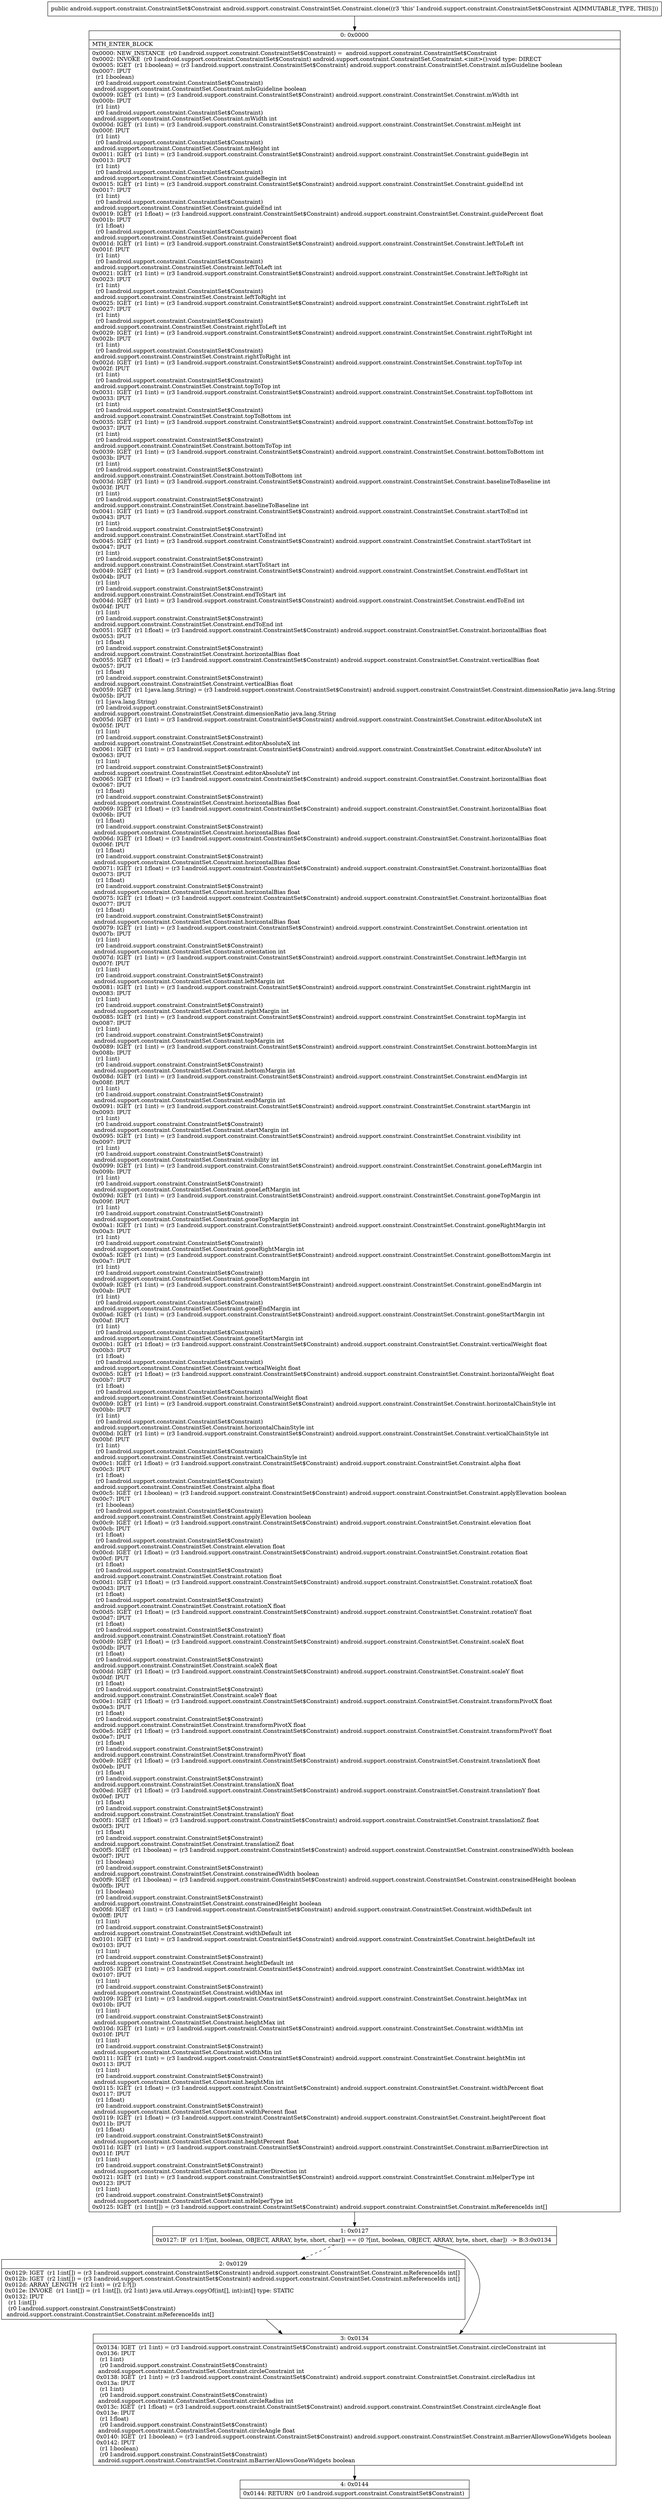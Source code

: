 digraph "CFG forandroid.support.constraint.ConstraintSet.Constraint.clone()Landroid\/support\/constraint\/ConstraintSet$Constraint;" {
Node_0 [shape=record,label="{0\:\ 0x0000|MTH_ENTER_BLOCK\l|0x0000: NEW_INSTANCE  (r0 I:android.support.constraint.ConstraintSet$Constraint) =  android.support.constraint.ConstraintSet$Constraint \l0x0002: INVOKE  (r0 I:android.support.constraint.ConstraintSet$Constraint) android.support.constraint.ConstraintSet.Constraint.\<init\>():void type: DIRECT \l0x0005: IGET  (r1 I:boolean) = (r3 I:android.support.constraint.ConstraintSet$Constraint) android.support.constraint.ConstraintSet.Constraint.mIsGuideline boolean \l0x0007: IPUT  \l  (r1 I:boolean)\l  (r0 I:android.support.constraint.ConstraintSet$Constraint)\l android.support.constraint.ConstraintSet.Constraint.mIsGuideline boolean \l0x0009: IGET  (r1 I:int) = (r3 I:android.support.constraint.ConstraintSet$Constraint) android.support.constraint.ConstraintSet.Constraint.mWidth int \l0x000b: IPUT  \l  (r1 I:int)\l  (r0 I:android.support.constraint.ConstraintSet$Constraint)\l android.support.constraint.ConstraintSet.Constraint.mWidth int \l0x000d: IGET  (r1 I:int) = (r3 I:android.support.constraint.ConstraintSet$Constraint) android.support.constraint.ConstraintSet.Constraint.mHeight int \l0x000f: IPUT  \l  (r1 I:int)\l  (r0 I:android.support.constraint.ConstraintSet$Constraint)\l android.support.constraint.ConstraintSet.Constraint.mHeight int \l0x0011: IGET  (r1 I:int) = (r3 I:android.support.constraint.ConstraintSet$Constraint) android.support.constraint.ConstraintSet.Constraint.guideBegin int \l0x0013: IPUT  \l  (r1 I:int)\l  (r0 I:android.support.constraint.ConstraintSet$Constraint)\l android.support.constraint.ConstraintSet.Constraint.guideBegin int \l0x0015: IGET  (r1 I:int) = (r3 I:android.support.constraint.ConstraintSet$Constraint) android.support.constraint.ConstraintSet.Constraint.guideEnd int \l0x0017: IPUT  \l  (r1 I:int)\l  (r0 I:android.support.constraint.ConstraintSet$Constraint)\l android.support.constraint.ConstraintSet.Constraint.guideEnd int \l0x0019: IGET  (r1 I:float) = (r3 I:android.support.constraint.ConstraintSet$Constraint) android.support.constraint.ConstraintSet.Constraint.guidePercent float \l0x001b: IPUT  \l  (r1 I:float)\l  (r0 I:android.support.constraint.ConstraintSet$Constraint)\l android.support.constraint.ConstraintSet.Constraint.guidePercent float \l0x001d: IGET  (r1 I:int) = (r3 I:android.support.constraint.ConstraintSet$Constraint) android.support.constraint.ConstraintSet.Constraint.leftToLeft int \l0x001f: IPUT  \l  (r1 I:int)\l  (r0 I:android.support.constraint.ConstraintSet$Constraint)\l android.support.constraint.ConstraintSet.Constraint.leftToLeft int \l0x0021: IGET  (r1 I:int) = (r3 I:android.support.constraint.ConstraintSet$Constraint) android.support.constraint.ConstraintSet.Constraint.leftToRight int \l0x0023: IPUT  \l  (r1 I:int)\l  (r0 I:android.support.constraint.ConstraintSet$Constraint)\l android.support.constraint.ConstraintSet.Constraint.leftToRight int \l0x0025: IGET  (r1 I:int) = (r3 I:android.support.constraint.ConstraintSet$Constraint) android.support.constraint.ConstraintSet.Constraint.rightToLeft int \l0x0027: IPUT  \l  (r1 I:int)\l  (r0 I:android.support.constraint.ConstraintSet$Constraint)\l android.support.constraint.ConstraintSet.Constraint.rightToLeft int \l0x0029: IGET  (r1 I:int) = (r3 I:android.support.constraint.ConstraintSet$Constraint) android.support.constraint.ConstraintSet.Constraint.rightToRight int \l0x002b: IPUT  \l  (r1 I:int)\l  (r0 I:android.support.constraint.ConstraintSet$Constraint)\l android.support.constraint.ConstraintSet.Constraint.rightToRight int \l0x002d: IGET  (r1 I:int) = (r3 I:android.support.constraint.ConstraintSet$Constraint) android.support.constraint.ConstraintSet.Constraint.topToTop int \l0x002f: IPUT  \l  (r1 I:int)\l  (r0 I:android.support.constraint.ConstraintSet$Constraint)\l android.support.constraint.ConstraintSet.Constraint.topToTop int \l0x0031: IGET  (r1 I:int) = (r3 I:android.support.constraint.ConstraintSet$Constraint) android.support.constraint.ConstraintSet.Constraint.topToBottom int \l0x0033: IPUT  \l  (r1 I:int)\l  (r0 I:android.support.constraint.ConstraintSet$Constraint)\l android.support.constraint.ConstraintSet.Constraint.topToBottom int \l0x0035: IGET  (r1 I:int) = (r3 I:android.support.constraint.ConstraintSet$Constraint) android.support.constraint.ConstraintSet.Constraint.bottomToTop int \l0x0037: IPUT  \l  (r1 I:int)\l  (r0 I:android.support.constraint.ConstraintSet$Constraint)\l android.support.constraint.ConstraintSet.Constraint.bottomToTop int \l0x0039: IGET  (r1 I:int) = (r3 I:android.support.constraint.ConstraintSet$Constraint) android.support.constraint.ConstraintSet.Constraint.bottomToBottom int \l0x003b: IPUT  \l  (r1 I:int)\l  (r0 I:android.support.constraint.ConstraintSet$Constraint)\l android.support.constraint.ConstraintSet.Constraint.bottomToBottom int \l0x003d: IGET  (r1 I:int) = (r3 I:android.support.constraint.ConstraintSet$Constraint) android.support.constraint.ConstraintSet.Constraint.baselineToBaseline int \l0x003f: IPUT  \l  (r1 I:int)\l  (r0 I:android.support.constraint.ConstraintSet$Constraint)\l android.support.constraint.ConstraintSet.Constraint.baselineToBaseline int \l0x0041: IGET  (r1 I:int) = (r3 I:android.support.constraint.ConstraintSet$Constraint) android.support.constraint.ConstraintSet.Constraint.startToEnd int \l0x0043: IPUT  \l  (r1 I:int)\l  (r0 I:android.support.constraint.ConstraintSet$Constraint)\l android.support.constraint.ConstraintSet.Constraint.startToEnd int \l0x0045: IGET  (r1 I:int) = (r3 I:android.support.constraint.ConstraintSet$Constraint) android.support.constraint.ConstraintSet.Constraint.startToStart int \l0x0047: IPUT  \l  (r1 I:int)\l  (r0 I:android.support.constraint.ConstraintSet$Constraint)\l android.support.constraint.ConstraintSet.Constraint.startToStart int \l0x0049: IGET  (r1 I:int) = (r3 I:android.support.constraint.ConstraintSet$Constraint) android.support.constraint.ConstraintSet.Constraint.endToStart int \l0x004b: IPUT  \l  (r1 I:int)\l  (r0 I:android.support.constraint.ConstraintSet$Constraint)\l android.support.constraint.ConstraintSet.Constraint.endToStart int \l0x004d: IGET  (r1 I:int) = (r3 I:android.support.constraint.ConstraintSet$Constraint) android.support.constraint.ConstraintSet.Constraint.endToEnd int \l0x004f: IPUT  \l  (r1 I:int)\l  (r0 I:android.support.constraint.ConstraintSet$Constraint)\l android.support.constraint.ConstraintSet.Constraint.endToEnd int \l0x0051: IGET  (r1 I:float) = (r3 I:android.support.constraint.ConstraintSet$Constraint) android.support.constraint.ConstraintSet.Constraint.horizontalBias float \l0x0053: IPUT  \l  (r1 I:float)\l  (r0 I:android.support.constraint.ConstraintSet$Constraint)\l android.support.constraint.ConstraintSet.Constraint.horizontalBias float \l0x0055: IGET  (r1 I:float) = (r3 I:android.support.constraint.ConstraintSet$Constraint) android.support.constraint.ConstraintSet.Constraint.verticalBias float \l0x0057: IPUT  \l  (r1 I:float)\l  (r0 I:android.support.constraint.ConstraintSet$Constraint)\l android.support.constraint.ConstraintSet.Constraint.verticalBias float \l0x0059: IGET  (r1 I:java.lang.String) = (r3 I:android.support.constraint.ConstraintSet$Constraint) android.support.constraint.ConstraintSet.Constraint.dimensionRatio java.lang.String \l0x005b: IPUT  \l  (r1 I:java.lang.String)\l  (r0 I:android.support.constraint.ConstraintSet$Constraint)\l android.support.constraint.ConstraintSet.Constraint.dimensionRatio java.lang.String \l0x005d: IGET  (r1 I:int) = (r3 I:android.support.constraint.ConstraintSet$Constraint) android.support.constraint.ConstraintSet.Constraint.editorAbsoluteX int \l0x005f: IPUT  \l  (r1 I:int)\l  (r0 I:android.support.constraint.ConstraintSet$Constraint)\l android.support.constraint.ConstraintSet.Constraint.editorAbsoluteX int \l0x0061: IGET  (r1 I:int) = (r3 I:android.support.constraint.ConstraintSet$Constraint) android.support.constraint.ConstraintSet.Constraint.editorAbsoluteY int \l0x0063: IPUT  \l  (r1 I:int)\l  (r0 I:android.support.constraint.ConstraintSet$Constraint)\l android.support.constraint.ConstraintSet.Constraint.editorAbsoluteY int \l0x0065: IGET  (r1 I:float) = (r3 I:android.support.constraint.ConstraintSet$Constraint) android.support.constraint.ConstraintSet.Constraint.horizontalBias float \l0x0067: IPUT  \l  (r1 I:float)\l  (r0 I:android.support.constraint.ConstraintSet$Constraint)\l android.support.constraint.ConstraintSet.Constraint.horizontalBias float \l0x0069: IGET  (r1 I:float) = (r3 I:android.support.constraint.ConstraintSet$Constraint) android.support.constraint.ConstraintSet.Constraint.horizontalBias float \l0x006b: IPUT  \l  (r1 I:float)\l  (r0 I:android.support.constraint.ConstraintSet$Constraint)\l android.support.constraint.ConstraintSet.Constraint.horizontalBias float \l0x006d: IGET  (r1 I:float) = (r3 I:android.support.constraint.ConstraintSet$Constraint) android.support.constraint.ConstraintSet.Constraint.horizontalBias float \l0x006f: IPUT  \l  (r1 I:float)\l  (r0 I:android.support.constraint.ConstraintSet$Constraint)\l android.support.constraint.ConstraintSet.Constraint.horizontalBias float \l0x0071: IGET  (r1 I:float) = (r3 I:android.support.constraint.ConstraintSet$Constraint) android.support.constraint.ConstraintSet.Constraint.horizontalBias float \l0x0073: IPUT  \l  (r1 I:float)\l  (r0 I:android.support.constraint.ConstraintSet$Constraint)\l android.support.constraint.ConstraintSet.Constraint.horizontalBias float \l0x0075: IGET  (r1 I:float) = (r3 I:android.support.constraint.ConstraintSet$Constraint) android.support.constraint.ConstraintSet.Constraint.horizontalBias float \l0x0077: IPUT  \l  (r1 I:float)\l  (r0 I:android.support.constraint.ConstraintSet$Constraint)\l android.support.constraint.ConstraintSet.Constraint.horizontalBias float \l0x0079: IGET  (r1 I:int) = (r3 I:android.support.constraint.ConstraintSet$Constraint) android.support.constraint.ConstraintSet.Constraint.orientation int \l0x007b: IPUT  \l  (r1 I:int)\l  (r0 I:android.support.constraint.ConstraintSet$Constraint)\l android.support.constraint.ConstraintSet.Constraint.orientation int \l0x007d: IGET  (r1 I:int) = (r3 I:android.support.constraint.ConstraintSet$Constraint) android.support.constraint.ConstraintSet.Constraint.leftMargin int \l0x007f: IPUT  \l  (r1 I:int)\l  (r0 I:android.support.constraint.ConstraintSet$Constraint)\l android.support.constraint.ConstraintSet.Constraint.leftMargin int \l0x0081: IGET  (r1 I:int) = (r3 I:android.support.constraint.ConstraintSet$Constraint) android.support.constraint.ConstraintSet.Constraint.rightMargin int \l0x0083: IPUT  \l  (r1 I:int)\l  (r0 I:android.support.constraint.ConstraintSet$Constraint)\l android.support.constraint.ConstraintSet.Constraint.rightMargin int \l0x0085: IGET  (r1 I:int) = (r3 I:android.support.constraint.ConstraintSet$Constraint) android.support.constraint.ConstraintSet.Constraint.topMargin int \l0x0087: IPUT  \l  (r1 I:int)\l  (r0 I:android.support.constraint.ConstraintSet$Constraint)\l android.support.constraint.ConstraintSet.Constraint.topMargin int \l0x0089: IGET  (r1 I:int) = (r3 I:android.support.constraint.ConstraintSet$Constraint) android.support.constraint.ConstraintSet.Constraint.bottomMargin int \l0x008b: IPUT  \l  (r1 I:int)\l  (r0 I:android.support.constraint.ConstraintSet$Constraint)\l android.support.constraint.ConstraintSet.Constraint.bottomMargin int \l0x008d: IGET  (r1 I:int) = (r3 I:android.support.constraint.ConstraintSet$Constraint) android.support.constraint.ConstraintSet.Constraint.endMargin int \l0x008f: IPUT  \l  (r1 I:int)\l  (r0 I:android.support.constraint.ConstraintSet$Constraint)\l android.support.constraint.ConstraintSet.Constraint.endMargin int \l0x0091: IGET  (r1 I:int) = (r3 I:android.support.constraint.ConstraintSet$Constraint) android.support.constraint.ConstraintSet.Constraint.startMargin int \l0x0093: IPUT  \l  (r1 I:int)\l  (r0 I:android.support.constraint.ConstraintSet$Constraint)\l android.support.constraint.ConstraintSet.Constraint.startMargin int \l0x0095: IGET  (r1 I:int) = (r3 I:android.support.constraint.ConstraintSet$Constraint) android.support.constraint.ConstraintSet.Constraint.visibility int \l0x0097: IPUT  \l  (r1 I:int)\l  (r0 I:android.support.constraint.ConstraintSet$Constraint)\l android.support.constraint.ConstraintSet.Constraint.visibility int \l0x0099: IGET  (r1 I:int) = (r3 I:android.support.constraint.ConstraintSet$Constraint) android.support.constraint.ConstraintSet.Constraint.goneLeftMargin int \l0x009b: IPUT  \l  (r1 I:int)\l  (r0 I:android.support.constraint.ConstraintSet$Constraint)\l android.support.constraint.ConstraintSet.Constraint.goneLeftMargin int \l0x009d: IGET  (r1 I:int) = (r3 I:android.support.constraint.ConstraintSet$Constraint) android.support.constraint.ConstraintSet.Constraint.goneTopMargin int \l0x009f: IPUT  \l  (r1 I:int)\l  (r0 I:android.support.constraint.ConstraintSet$Constraint)\l android.support.constraint.ConstraintSet.Constraint.goneTopMargin int \l0x00a1: IGET  (r1 I:int) = (r3 I:android.support.constraint.ConstraintSet$Constraint) android.support.constraint.ConstraintSet.Constraint.goneRightMargin int \l0x00a3: IPUT  \l  (r1 I:int)\l  (r0 I:android.support.constraint.ConstraintSet$Constraint)\l android.support.constraint.ConstraintSet.Constraint.goneRightMargin int \l0x00a5: IGET  (r1 I:int) = (r3 I:android.support.constraint.ConstraintSet$Constraint) android.support.constraint.ConstraintSet.Constraint.goneBottomMargin int \l0x00a7: IPUT  \l  (r1 I:int)\l  (r0 I:android.support.constraint.ConstraintSet$Constraint)\l android.support.constraint.ConstraintSet.Constraint.goneBottomMargin int \l0x00a9: IGET  (r1 I:int) = (r3 I:android.support.constraint.ConstraintSet$Constraint) android.support.constraint.ConstraintSet.Constraint.goneEndMargin int \l0x00ab: IPUT  \l  (r1 I:int)\l  (r0 I:android.support.constraint.ConstraintSet$Constraint)\l android.support.constraint.ConstraintSet.Constraint.goneEndMargin int \l0x00ad: IGET  (r1 I:int) = (r3 I:android.support.constraint.ConstraintSet$Constraint) android.support.constraint.ConstraintSet.Constraint.goneStartMargin int \l0x00af: IPUT  \l  (r1 I:int)\l  (r0 I:android.support.constraint.ConstraintSet$Constraint)\l android.support.constraint.ConstraintSet.Constraint.goneStartMargin int \l0x00b1: IGET  (r1 I:float) = (r3 I:android.support.constraint.ConstraintSet$Constraint) android.support.constraint.ConstraintSet.Constraint.verticalWeight float \l0x00b3: IPUT  \l  (r1 I:float)\l  (r0 I:android.support.constraint.ConstraintSet$Constraint)\l android.support.constraint.ConstraintSet.Constraint.verticalWeight float \l0x00b5: IGET  (r1 I:float) = (r3 I:android.support.constraint.ConstraintSet$Constraint) android.support.constraint.ConstraintSet.Constraint.horizontalWeight float \l0x00b7: IPUT  \l  (r1 I:float)\l  (r0 I:android.support.constraint.ConstraintSet$Constraint)\l android.support.constraint.ConstraintSet.Constraint.horizontalWeight float \l0x00b9: IGET  (r1 I:int) = (r3 I:android.support.constraint.ConstraintSet$Constraint) android.support.constraint.ConstraintSet.Constraint.horizontalChainStyle int \l0x00bb: IPUT  \l  (r1 I:int)\l  (r0 I:android.support.constraint.ConstraintSet$Constraint)\l android.support.constraint.ConstraintSet.Constraint.horizontalChainStyle int \l0x00bd: IGET  (r1 I:int) = (r3 I:android.support.constraint.ConstraintSet$Constraint) android.support.constraint.ConstraintSet.Constraint.verticalChainStyle int \l0x00bf: IPUT  \l  (r1 I:int)\l  (r0 I:android.support.constraint.ConstraintSet$Constraint)\l android.support.constraint.ConstraintSet.Constraint.verticalChainStyle int \l0x00c1: IGET  (r1 I:float) = (r3 I:android.support.constraint.ConstraintSet$Constraint) android.support.constraint.ConstraintSet.Constraint.alpha float \l0x00c3: IPUT  \l  (r1 I:float)\l  (r0 I:android.support.constraint.ConstraintSet$Constraint)\l android.support.constraint.ConstraintSet.Constraint.alpha float \l0x00c5: IGET  (r1 I:boolean) = (r3 I:android.support.constraint.ConstraintSet$Constraint) android.support.constraint.ConstraintSet.Constraint.applyElevation boolean \l0x00c7: IPUT  \l  (r1 I:boolean)\l  (r0 I:android.support.constraint.ConstraintSet$Constraint)\l android.support.constraint.ConstraintSet.Constraint.applyElevation boolean \l0x00c9: IGET  (r1 I:float) = (r3 I:android.support.constraint.ConstraintSet$Constraint) android.support.constraint.ConstraintSet.Constraint.elevation float \l0x00cb: IPUT  \l  (r1 I:float)\l  (r0 I:android.support.constraint.ConstraintSet$Constraint)\l android.support.constraint.ConstraintSet.Constraint.elevation float \l0x00cd: IGET  (r1 I:float) = (r3 I:android.support.constraint.ConstraintSet$Constraint) android.support.constraint.ConstraintSet.Constraint.rotation float \l0x00cf: IPUT  \l  (r1 I:float)\l  (r0 I:android.support.constraint.ConstraintSet$Constraint)\l android.support.constraint.ConstraintSet.Constraint.rotation float \l0x00d1: IGET  (r1 I:float) = (r3 I:android.support.constraint.ConstraintSet$Constraint) android.support.constraint.ConstraintSet.Constraint.rotationX float \l0x00d3: IPUT  \l  (r1 I:float)\l  (r0 I:android.support.constraint.ConstraintSet$Constraint)\l android.support.constraint.ConstraintSet.Constraint.rotationX float \l0x00d5: IGET  (r1 I:float) = (r3 I:android.support.constraint.ConstraintSet$Constraint) android.support.constraint.ConstraintSet.Constraint.rotationY float \l0x00d7: IPUT  \l  (r1 I:float)\l  (r0 I:android.support.constraint.ConstraintSet$Constraint)\l android.support.constraint.ConstraintSet.Constraint.rotationY float \l0x00d9: IGET  (r1 I:float) = (r3 I:android.support.constraint.ConstraintSet$Constraint) android.support.constraint.ConstraintSet.Constraint.scaleX float \l0x00db: IPUT  \l  (r1 I:float)\l  (r0 I:android.support.constraint.ConstraintSet$Constraint)\l android.support.constraint.ConstraintSet.Constraint.scaleX float \l0x00dd: IGET  (r1 I:float) = (r3 I:android.support.constraint.ConstraintSet$Constraint) android.support.constraint.ConstraintSet.Constraint.scaleY float \l0x00df: IPUT  \l  (r1 I:float)\l  (r0 I:android.support.constraint.ConstraintSet$Constraint)\l android.support.constraint.ConstraintSet.Constraint.scaleY float \l0x00e1: IGET  (r1 I:float) = (r3 I:android.support.constraint.ConstraintSet$Constraint) android.support.constraint.ConstraintSet.Constraint.transformPivotX float \l0x00e3: IPUT  \l  (r1 I:float)\l  (r0 I:android.support.constraint.ConstraintSet$Constraint)\l android.support.constraint.ConstraintSet.Constraint.transformPivotX float \l0x00e5: IGET  (r1 I:float) = (r3 I:android.support.constraint.ConstraintSet$Constraint) android.support.constraint.ConstraintSet.Constraint.transformPivotY float \l0x00e7: IPUT  \l  (r1 I:float)\l  (r0 I:android.support.constraint.ConstraintSet$Constraint)\l android.support.constraint.ConstraintSet.Constraint.transformPivotY float \l0x00e9: IGET  (r1 I:float) = (r3 I:android.support.constraint.ConstraintSet$Constraint) android.support.constraint.ConstraintSet.Constraint.translationX float \l0x00eb: IPUT  \l  (r1 I:float)\l  (r0 I:android.support.constraint.ConstraintSet$Constraint)\l android.support.constraint.ConstraintSet.Constraint.translationX float \l0x00ed: IGET  (r1 I:float) = (r3 I:android.support.constraint.ConstraintSet$Constraint) android.support.constraint.ConstraintSet.Constraint.translationY float \l0x00ef: IPUT  \l  (r1 I:float)\l  (r0 I:android.support.constraint.ConstraintSet$Constraint)\l android.support.constraint.ConstraintSet.Constraint.translationY float \l0x00f1: IGET  (r1 I:float) = (r3 I:android.support.constraint.ConstraintSet$Constraint) android.support.constraint.ConstraintSet.Constraint.translationZ float \l0x00f3: IPUT  \l  (r1 I:float)\l  (r0 I:android.support.constraint.ConstraintSet$Constraint)\l android.support.constraint.ConstraintSet.Constraint.translationZ float \l0x00f5: IGET  (r1 I:boolean) = (r3 I:android.support.constraint.ConstraintSet$Constraint) android.support.constraint.ConstraintSet.Constraint.constrainedWidth boolean \l0x00f7: IPUT  \l  (r1 I:boolean)\l  (r0 I:android.support.constraint.ConstraintSet$Constraint)\l android.support.constraint.ConstraintSet.Constraint.constrainedWidth boolean \l0x00f9: IGET  (r1 I:boolean) = (r3 I:android.support.constraint.ConstraintSet$Constraint) android.support.constraint.ConstraintSet.Constraint.constrainedHeight boolean \l0x00fb: IPUT  \l  (r1 I:boolean)\l  (r0 I:android.support.constraint.ConstraintSet$Constraint)\l android.support.constraint.ConstraintSet.Constraint.constrainedHeight boolean \l0x00fd: IGET  (r1 I:int) = (r3 I:android.support.constraint.ConstraintSet$Constraint) android.support.constraint.ConstraintSet.Constraint.widthDefault int \l0x00ff: IPUT  \l  (r1 I:int)\l  (r0 I:android.support.constraint.ConstraintSet$Constraint)\l android.support.constraint.ConstraintSet.Constraint.widthDefault int \l0x0101: IGET  (r1 I:int) = (r3 I:android.support.constraint.ConstraintSet$Constraint) android.support.constraint.ConstraintSet.Constraint.heightDefault int \l0x0103: IPUT  \l  (r1 I:int)\l  (r0 I:android.support.constraint.ConstraintSet$Constraint)\l android.support.constraint.ConstraintSet.Constraint.heightDefault int \l0x0105: IGET  (r1 I:int) = (r3 I:android.support.constraint.ConstraintSet$Constraint) android.support.constraint.ConstraintSet.Constraint.widthMax int \l0x0107: IPUT  \l  (r1 I:int)\l  (r0 I:android.support.constraint.ConstraintSet$Constraint)\l android.support.constraint.ConstraintSet.Constraint.widthMax int \l0x0109: IGET  (r1 I:int) = (r3 I:android.support.constraint.ConstraintSet$Constraint) android.support.constraint.ConstraintSet.Constraint.heightMax int \l0x010b: IPUT  \l  (r1 I:int)\l  (r0 I:android.support.constraint.ConstraintSet$Constraint)\l android.support.constraint.ConstraintSet.Constraint.heightMax int \l0x010d: IGET  (r1 I:int) = (r3 I:android.support.constraint.ConstraintSet$Constraint) android.support.constraint.ConstraintSet.Constraint.widthMin int \l0x010f: IPUT  \l  (r1 I:int)\l  (r0 I:android.support.constraint.ConstraintSet$Constraint)\l android.support.constraint.ConstraintSet.Constraint.widthMin int \l0x0111: IGET  (r1 I:int) = (r3 I:android.support.constraint.ConstraintSet$Constraint) android.support.constraint.ConstraintSet.Constraint.heightMin int \l0x0113: IPUT  \l  (r1 I:int)\l  (r0 I:android.support.constraint.ConstraintSet$Constraint)\l android.support.constraint.ConstraintSet.Constraint.heightMin int \l0x0115: IGET  (r1 I:float) = (r3 I:android.support.constraint.ConstraintSet$Constraint) android.support.constraint.ConstraintSet.Constraint.widthPercent float \l0x0117: IPUT  \l  (r1 I:float)\l  (r0 I:android.support.constraint.ConstraintSet$Constraint)\l android.support.constraint.ConstraintSet.Constraint.widthPercent float \l0x0119: IGET  (r1 I:float) = (r3 I:android.support.constraint.ConstraintSet$Constraint) android.support.constraint.ConstraintSet.Constraint.heightPercent float \l0x011b: IPUT  \l  (r1 I:float)\l  (r0 I:android.support.constraint.ConstraintSet$Constraint)\l android.support.constraint.ConstraintSet.Constraint.heightPercent float \l0x011d: IGET  (r1 I:int) = (r3 I:android.support.constraint.ConstraintSet$Constraint) android.support.constraint.ConstraintSet.Constraint.mBarrierDirection int \l0x011f: IPUT  \l  (r1 I:int)\l  (r0 I:android.support.constraint.ConstraintSet$Constraint)\l android.support.constraint.ConstraintSet.Constraint.mBarrierDirection int \l0x0121: IGET  (r1 I:int) = (r3 I:android.support.constraint.ConstraintSet$Constraint) android.support.constraint.ConstraintSet.Constraint.mHelperType int \l0x0123: IPUT  \l  (r1 I:int)\l  (r0 I:android.support.constraint.ConstraintSet$Constraint)\l android.support.constraint.ConstraintSet.Constraint.mHelperType int \l0x0125: IGET  (r1 I:int[]) = (r3 I:android.support.constraint.ConstraintSet$Constraint) android.support.constraint.ConstraintSet.Constraint.mReferenceIds int[] \l}"];
Node_1 [shape=record,label="{1\:\ 0x0127|0x0127: IF  (r1 I:?[int, boolean, OBJECT, ARRAY, byte, short, char]) == (0 ?[int, boolean, OBJECT, ARRAY, byte, short, char])  \-\> B:3:0x0134 \l}"];
Node_2 [shape=record,label="{2\:\ 0x0129|0x0129: IGET  (r1 I:int[]) = (r3 I:android.support.constraint.ConstraintSet$Constraint) android.support.constraint.ConstraintSet.Constraint.mReferenceIds int[] \l0x012b: IGET  (r2 I:int[]) = (r3 I:android.support.constraint.ConstraintSet$Constraint) android.support.constraint.ConstraintSet.Constraint.mReferenceIds int[] \l0x012d: ARRAY_LENGTH  (r2 I:int) = (r2 I:?[]) \l0x012e: INVOKE  (r1 I:int[]) = (r1 I:int[]), (r2 I:int) java.util.Arrays.copyOf(int[], int):int[] type: STATIC \l0x0132: IPUT  \l  (r1 I:int[])\l  (r0 I:android.support.constraint.ConstraintSet$Constraint)\l android.support.constraint.ConstraintSet.Constraint.mReferenceIds int[] \l}"];
Node_3 [shape=record,label="{3\:\ 0x0134|0x0134: IGET  (r1 I:int) = (r3 I:android.support.constraint.ConstraintSet$Constraint) android.support.constraint.ConstraintSet.Constraint.circleConstraint int \l0x0136: IPUT  \l  (r1 I:int)\l  (r0 I:android.support.constraint.ConstraintSet$Constraint)\l android.support.constraint.ConstraintSet.Constraint.circleConstraint int \l0x0138: IGET  (r1 I:int) = (r3 I:android.support.constraint.ConstraintSet$Constraint) android.support.constraint.ConstraintSet.Constraint.circleRadius int \l0x013a: IPUT  \l  (r1 I:int)\l  (r0 I:android.support.constraint.ConstraintSet$Constraint)\l android.support.constraint.ConstraintSet.Constraint.circleRadius int \l0x013c: IGET  (r1 I:float) = (r3 I:android.support.constraint.ConstraintSet$Constraint) android.support.constraint.ConstraintSet.Constraint.circleAngle float \l0x013e: IPUT  \l  (r1 I:float)\l  (r0 I:android.support.constraint.ConstraintSet$Constraint)\l android.support.constraint.ConstraintSet.Constraint.circleAngle float \l0x0140: IGET  (r1 I:boolean) = (r3 I:android.support.constraint.ConstraintSet$Constraint) android.support.constraint.ConstraintSet.Constraint.mBarrierAllowsGoneWidgets boolean \l0x0142: IPUT  \l  (r1 I:boolean)\l  (r0 I:android.support.constraint.ConstraintSet$Constraint)\l android.support.constraint.ConstraintSet.Constraint.mBarrierAllowsGoneWidgets boolean \l}"];
Node_4 [shape=record,label="{4\:\ 0x0144|0x0144: RETURN  (r0 I:android.support.constraint.ConstraintSet$Constraint) \l}"];
MethodNode[shape=record,label="{public android.support.constraint.ConstraintSet$Constraint android.support.constraint.ConstraintSet.Constraint.clone((r3 'this' I:android.support.constraint.ConstraintSet$Constraint A[IMMUTABLE_TYPE, THIS])) }"];
MethodNode -> Node_0;
Node_0 -> Node_1;
Node_1 -> Node_2[style=dashed];
Node_1 -> Node_3;
Node_2 -> Node_3;
Node_3 -> Node_4;
}

